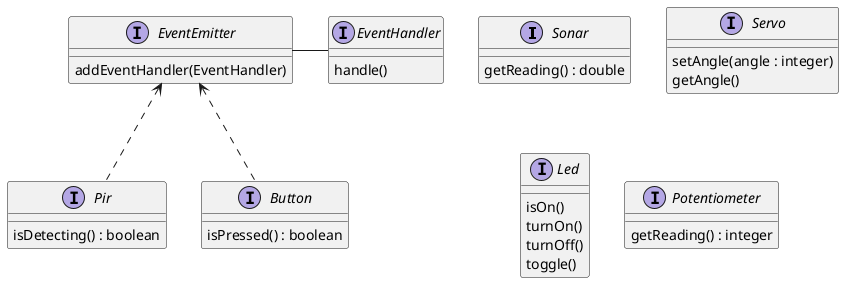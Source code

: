 @startuml classes

interface Sonar {
    getReading() : double
}

interface Servo {
    setAngle(angle : integer)
    getAngle()
}

interface Pir {
    isDetecting() : boolean
}

interface Led {
    isOn()
    turnOn()
    turnOff()
    toggle()
}

interface Button {
    isPressed() : boolean
}

interface Potentiometer {
    getReading() : integer
}

interface EventEmitter {
    addEventHandler(EventHandler)
}

interface EventHandler {
    handle()
}

EventEmitter <.. Pir
EventEmitter <.. Button

EventEmitter - EventHandler

@enduml